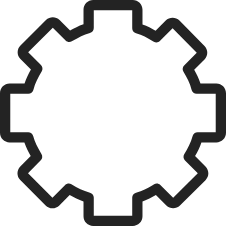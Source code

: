 <mxfile version="22.0.4" type="device">
  <diagram name="Page-1" id="g1_yAomx_UEzNeh92aMA">
    <mxGraphModel dx="382" dy="291" grid="0" gridSize="10" guides="1" tooltips="1" connect="1" arrows="1" fold="1" page="0" pageScale="1" pageWidth="850" pageHeight="1100" math="0" shadow="0">
      <root>
        <mxCell id="0" />
        <mxCell id="1" parent="0" />
        <mxCell id="FYQQzrq8y5PuC6XAX41O-6" value="" style="sketch=0;outlineConnect=0;fontColor=#232F3E;gradientColor=none;fillColor=#232323;strokeColor=none;dashed=0;verticalLabelPosition=bottom;verticalAlign=top;align=center;html=1;fontSize=12;fontStyle=0;aspect=fixed;pointerEvents=1;shape=mxgraph.aws4.gear;" vertex="1" parent="1">
          <mxGeometry x="208" y="155" width="113" height="113" as="geometry" />
        </mxCell>
        <mxCell id="FYQQzrq8y5PuC6XAX41O-7" value="" style="ellipse;whiteSpace=wrap;html=1;fillColor=default;strokeColor=none;" vertex="1" parent="1">
          <mxGeometry x="224.5" y="171.5" width="80" height="80" as="geometry" />
        </mxCell>
        <mxCell id="FYQQzrq8y5PuC6XAX41O-8" value="" style="shape=image;html=1;verticalAlign=top;verticalLabelPosition=bottom;labelBackgroundColor=#ffffff;imageAspect=0;aspect=fixed;image=https://cdn1.iconfinder.com/data/icons/ionicons-sharp-vol-2/512/sync-sharp-128.png" vertex="1" parent="1">
          <mxGeometry x="234.5" y="181.5" width="60" height="60" as="geometry" />
        </mxCell>
      </root>
    </mxGraphModel>
  </diagram>
</mxfile>
